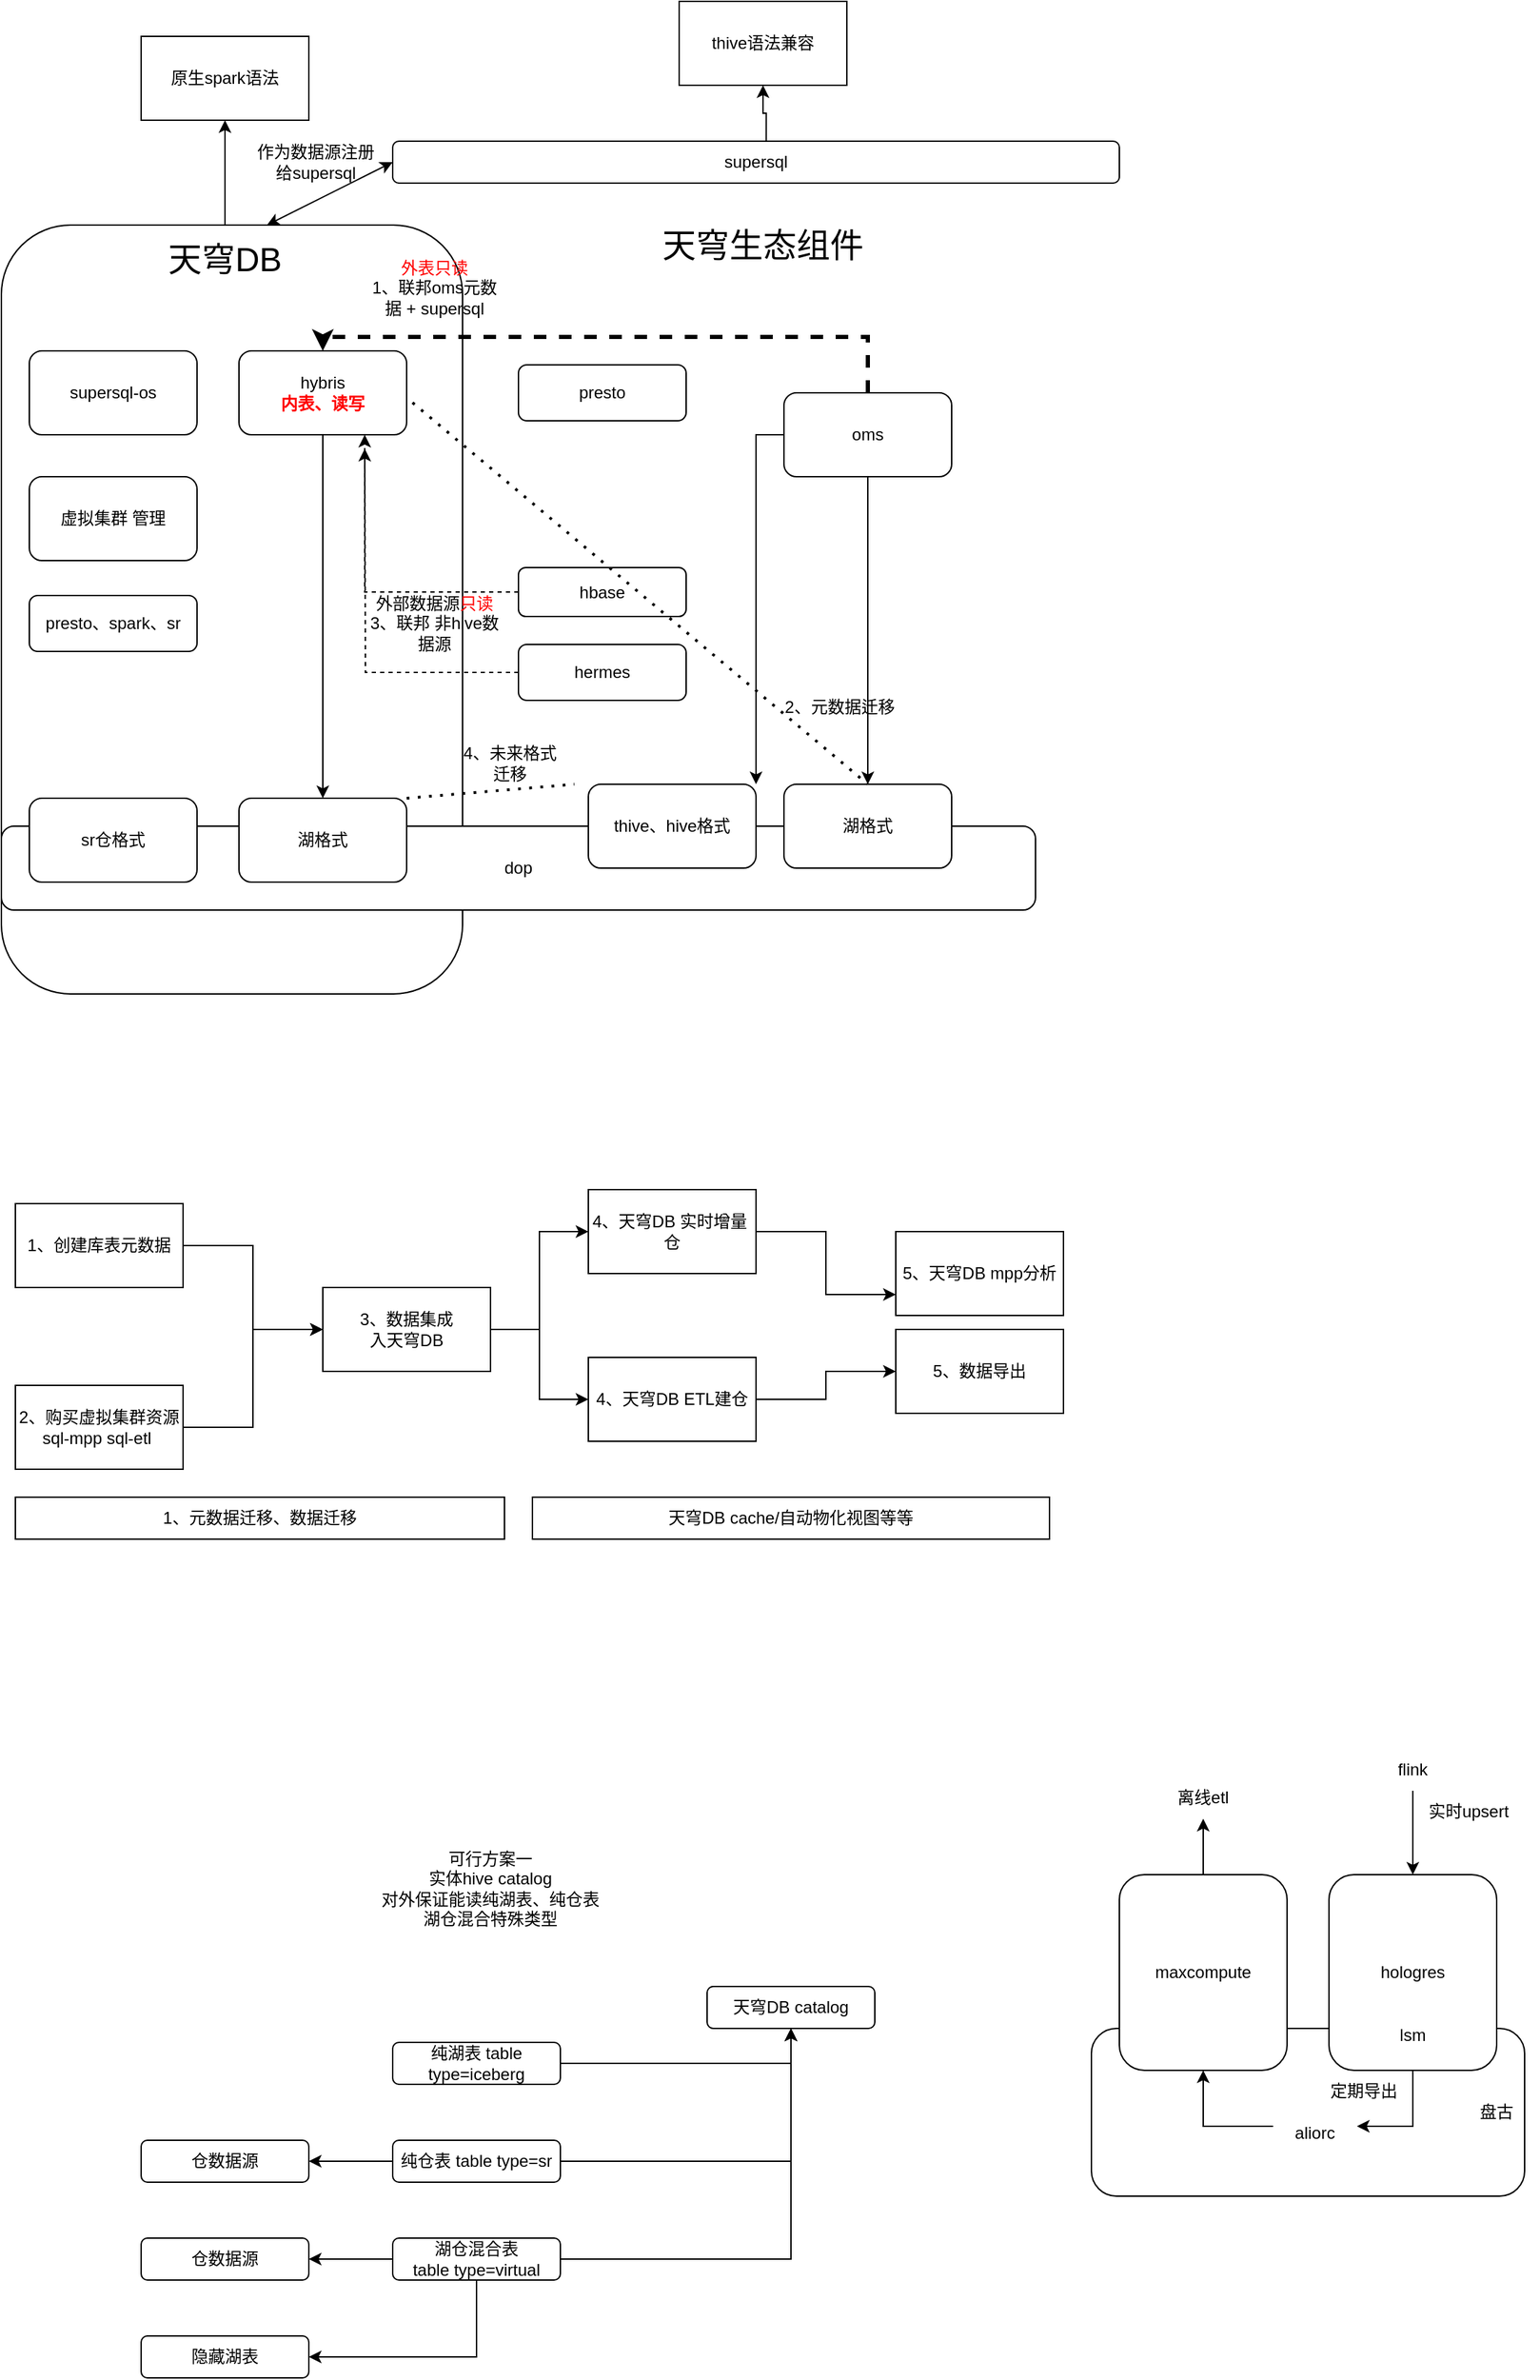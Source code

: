<mxfile version="21.6.8" type="github">
  <diagram name="Page-1" id="rwwSvc9GXQbOLDpHlsPt">
    <mxGraphModel dx="1505" dy="875" grid="1" gridSize="10" guides="1" tooltips="1" connect="1" arrows="1" fold="1" page="1" pageScale="1" pageWidth="827" pageHeight="1169" math="0" shadow="0">
      <root>
        <mxCell id="0" />
        <mxCell id="1" parent="0" />
        <mxCell id="qoSIT-62pR1oJo8wJ7Q4-85" value="" style="rounded=1;whiteSpace=wrap;html=1;" parent="1" vertex="1">
          <mxGeometry x="870" y="1630" width="310" height="120" as="geometry" />
        </mxCell>
        <mxCell id="qoSIT-62pR1oJo8wJ7Q4-1" value="" style="rounded=1;whiteSpace=wrap;html=1;align=left;" parent="1" vertex="1">
          <mxGeometry x="90" y="340" width="330" height="550" as="geometry" />
        </mxCell>
        <mxCell id="5TGqTb6MkrvqGgESXSxJ-2" value="" style="edgeStyle=orthogonalEdgeStyle;rounded=0;orthogonalLoop=1;jettySize=auto;html=1;" edge="1" parent="1" source="qoSIT-62pR1oJo8wJ7Q4-2" target="5TGqTb6MkrvqGgESXSxJ-1">
          <mxGeometry relative="1" as="geometry" />
        </mxCell>
        <mxCell id="qoSIT-62pR1oJo8wJ7Q4-2" value="&lt;font style=&quot;font-size: 24px;&quot;&gt;天穹DB&lt;/font&gt;" style="text;html=1;strokeColor=none;fillColor=none;align=center;verticalAlign=middle;whiteSpace=wrap;rounded=0;" parent="1" vertex="1">
          <mxGeometry x="190" y="340" width="120" height="50" as="geometry" />
        </mxCell>
        <mxCell id="qoSIT-62pR1oJo8wJ7Q4-16" style="edgeStyle=orthogonalEdgeStyle;rounded=0;orthogonalLoop=1;jettySize=auto;html=1;" parent="1" source="qoSIT-62pR1oJo8wJ7Q4-3" target="qoSIT-62pR1oJo8wJ7Q4-14" edge="1">
          <mxGeometry relative="1" as="geometry" />
        </mxCell>
        <mxCell id="qoSIT-62pR1oJo8wJ7Q4-3" value="hybris&lt;br&gt;&lt;b&gt;&lt;font color=&quot;#ff0000&quot;&gt;内表、读写&lt;/font&gt;&lt;/b&gt;" style="rounded=1;whiteSpace=wrap;html=1;" parent="1" vertex="1">
          <mxGeometry x="260" y="430" width="120" height="60" as="geometry" />
        </mxCell>
        <mxCell id="qoSIT-62pR1oJo8wJ7Q4-4" value="supersql-os" style="rounded=1;whiteSpace=wrap;html=1;" parent="1" vertex="1">
          <mxGeometry x="110" y="430" width="120" height="60" as="geometry" />
        </mxCell>
        <mxCell id="qoSIT-62pR1oJo8wJ7Q4-5" value="dop" style="rounded=1;whiteSpace=wrap;html=1;" parent="1" vertex="1">
          <mxGeometry x="90" y="770" width="740" height="60" as="geometry" />
        </mxCell>
        <mxCell id="qoSIT-62pR1oJo8wJ7Q4-17" style="edgeStyle=orthogonalEdgeStyle;rounded=0;orthogonalLoop=1;jettySize=auto;html=1;entryX=1;entryY=0;entryDx=0;entryDy=0;" parent="1" source="qoSIT-62pR1oJo8wJ7Q4-6" target="qoSIT-62pR1oJo8wJ7Q4-12" edge="1">
          <mxGeometry relative="1" as="geometry" />
        </mxCell>
        <mxCell id="qoSIT-62pR1oJo8wJ7Q4-19" style="edgeStyle=orthogonalEdgeStyle;rounded=0;orthogonalLoop=1;jettySize=auto;html=1;" parent="1" source="qoSIT-62pR1oJo8wJ7Q4-6" target="qoSIT-62pR1oJo8wJ7Q4-18" edge="1">
          <mxGeometry relative="1" as="geometry" />
        </mxCell>
        <mxCell id="qoSIT-62pR1oJo8wJ7Q4-26" style="edgeStyle=orthogonalEdgeStyle;rounded=0;orthogonalLoop=1;jettySize=auto;html=1;entryX=0.5;entryY=0;entryDx=0;entryDy=0;strokeWidth=3;dashed=1;" parent="1" source="qoSIT-62pR1oJo8wJ7Q4-6" target="qoSIT-62pR1oJo8wJ7Q4-3" edge="1">
          <mxGeometry relative="1" as="geometry">
            <Array as="points">
              <mxPoint x="710" y="420" />
              <mxPoint x="320" y="420" />
            </Array>
          </mxGeometry>
        </mxCell>
        <mxCell id="qoSIT-62pR1oJo8wJ7Q4-6" value="oms" style="rounded=1;whiteSpace=wrap;html=1;" parent="1" vertex="1">
          <mxGeometry x="650" y="460" width="120" height="60" as="geometry" />
        </mxCell>
        <mxCell id="qoSIT-62pR1oJo8wJ7Q4-7" value="supersql" style="rounded=1;whiteSpace=wrap;html=1;" parent="1" vertex="1">
          <mxGeometry x="370" y="280" width="520" height="30" as="geometry" />
        </mxCell>
        <mxCell id="qoSIT-62pR1oJo8wJ7Q4-10" value="presto" style="rounded=1;whiteSpace=wrap;html=1;" parent="1" vertex="1">
          <mxGeometry x="460" y="440" width="120" height="40" as="geometry" />
        </mxCell>
        <mxCell id="qoSIT-62pR1oJo8wJ7Q4-12" value="thive、hive格式" style="rounded=1;whiteSpace=wrap;html=1;" parent="1" vertex="1">
          <mxGeometry x="510" y="740" width="120" height="60" as="geometry" />
        </mxCell>
        <mxCell id="qoSIT-62pR1oJo8wJ7Q4-14" value="湖格式" style="rounded=1;whiteSpace=wrap;html=1;" parent="1" vertex="1">
          <mxGeometry x="260" y="750" width="120" height="60" as="geometry" />
        </mxCell>
        <mxCell id="5TGqTb6MkrvqGgESXSxJ-4" value="" style="edgeStyle=orthogonalEdgeStyle;rounded=0;orthogonalLoop=1;jettySize=auto;html=1;exitX=0.514;exitY=0;exitDx=0;exitDy=0;exitPerimeter=0;" edge="1" parent="1" source="qoSIT-62pR1oJo8wJ7Q4-7" target="5TGqTb6MkrvqGgESXSxJ-3">
          <mxGeometry relative="1" as="geometry" />
        </mxCell>
        <mxCell id="qoSIT-62pR1oJo8wJ7Q4-15" value="&lt;font style=&quot;font-size: 24px;&quot;&gt;天穹生态组件&lt;/font&gt;" style="text;html=1;strokeColor=none;fillColor=none;align=center;verticalAlign=middle;whiteSpace=wrap;rounded=0;" parent="1" vertex="1">
          <mxGeometry x="560" y="330" width="150" height="50" as="geometry" />
        </mxCell>
        <mxCell id="qoSIT-62pR1oJo8wJ7Q4-18" value="湖格式" style="rounded=1;whiteSpace=wrap;html=1;" parent="1" vertex="1">
          <mxGeometry x="650" y="740" width="120" height="60" as="geometry" />
        </mxCell>
        <mxCell id="qoSIT-62pR1oJo8wJ7Q4-33" value="" style="edgeStyle=orthogonalEdgeStyle;rounded=0;orthogonalLoop=1;jettySize=auto;html=1;dashed=1;" parent="1" source="qoSIT-62pR1oJo8wJ7Q4-21" edge="1">
          <mxGeometry relative="1" as="geometry">
            <mxPoint x="350" y="500" as="targetPoint" />
          </mxGeometry>
        </mxCell>
        <mxCell id="qoSIT-62pR1oJo8wJ7Q4-21" value="hermes" style="rounded=1;whiteSpace=wrap;html=1;" parent="1" vertex="1">
          <mxGeometry x="460" y="640" width="120" height="40" as="geometry" />
        </mxCell>
        <mxCell id="qoSIT-62pR1oJo8wJ7Q4-32" style="edgeStyle=orthogonalEdgeStyle;rounded=0;orthogonalLoop=1;jettySize=auto;html=1;entryX=0.75;entryY=1;entryDx=0;entryDy=0;dashed=1;" parent="1" source="qoSIT-62pR1oJo8wJ7Q4-22" target="qoSIT-62pR1oJo8wJ7Q4-3" edge="1">
          <mxGeometry relative="1" as="geometry" />
        </mxCell>
        <mxCell id="qoSIT-62pR1oJo8wJ7Q4-22" value="hbase" style="rounded=1;whiteSpace=wrap;html=1;" parent="1" vertex="1">
          <mxGeometry x="460" y="585" width="120" height="35" as="geometry" />
        </mxCell>
        <mxCell id="qoSIT-62pR1oJo8wJ7Q4-23" value="虚拟集群 管理" style="rounded=1;whiteSpace=wrap;html=1;" parent="1" vertex="1">
          <mxGeometry x="110" y="520" width="120" height="60" as="geometry" />
        </mxCell>
        <mxCell id="qoSIT-62pR1oJo8wJ7Q4-25" value="&lt;font color=&quot;#ff0000&quot;&gt;外表只读&lt;/font&gt;&lt;br&gt;1、联邦oms元数据 + supersql" style="text;html=1;strokeColor=none;fillColor=none;align=center;verticalAlign=middle;whiteSpace=wrap;rounded=0;" parent="1" vertex="1">
          <mxGeometry x="350" y="370" width="100" height="30" as="geometry" />
        </mxCell>
        <mxCell id="qoSIT-62pR1oJo8wJ7Q4-27" value="" style="endArrow=none;dashed=1;html=1;dashPattern=1 3;strokeWidth=2;rounded=0;exitX=1.035;exitY=0.617;exitDx=0;exitDy=0;exitPerimeter=0;" parent="1" source="qoSIT-62pR1oJo8wJ7Q4-3" edge="1">
          <mxGeometry width="50" height="50" relative="1" as="geometry">
            <mxPoint x="390" y="690" as="sourcePoint" />
            <mxPoint x="710" y="740" as="targetPoint" />
          </mxGeometry>
        </mxCell>
        <mxCell id="qoSIT-62pR1oJo8wJ7Q4-29" value="" style="endArrow=none;dashed=1;html=1;dashPattern=1 3;strokeWidth=2;rounded=0;exitX=1;exitY=0;exitDx=0;exitDy=0;" parent="1" source="qoSIT-62pR1oJo8wJ7Q4-14" edge="1">
          <mxGeometry width="50" height="50" relative="1" as="geometry">
            <mxPoint x="190" y="477" as="sourcePoint" />
            <mxPoint x="500" y="740" as="targetPoint" />
          </mxGeometry>
        </mxCell>
        <mxCell id="qoSIT-62pR1oJo8wJ7Q4-30" value="2、元数据迁移" style="text;html=1;strokeColor=none;fillColor=none;align=center;verticalAlign=middle;whiteSpace=wrap;rounded=0;" parent="1" vertex="1">
          <mxGeometry x="620" y="670" width="140" height="30" as="geometry" />
        </mxCell>
        <mxCell id="qoSIT-62pR1oJo8wJ7Q4-31" value="4、未来格式迁移" style="text;html=1;strokeColor=none;fillColor=none;align=center;verticalAlign=middle;whiteSpace=wrap;rounded=0;" parent="1" vertex="1">
          <mxGeometry x="414" y="710" width="80" height="30" as="geometry" />
        </mxCell>
        <mxCell id="qoSIT-62pR1oJo8wJ7Q4-34" value="外部数据源&lt;font color=&quot;#ff0000&quot;&gt;只读&lt;/font&gt;&lt;br&gt;3、联邦 非hive数据源" style="text;html=1;strokeColor=none;fillColor=none;align=center;verticalAlign=middle;whiteSpace=wrap;rounded=0;" parent="1" vertex="1">
          <mxGeometry x="350" y="610" width="100" height="30" as="geometry" />
        </mxCell>
        <mxCell id="qoSIT-62pR1oJo8wJ7Q4-35" value="presto、spark、sr" style="rounded=1;whiteSpace=wrap;html=1;" parent="1" vertex="1">
          <mxGeometry x="110" y="605" width="120" height="40" as="geometry" />
        </mxCell>
        <mxCell id="qoSIT-62pR1oJo8wJ7Q4-45" style="edgeStyle=orthogonalEdgeStyle;rounded=0;orthogonalLoop=1;jettySize=auto;html=1;entryX=0;entryY=0.5;entryDx=0;entryDy=0;" parent="1" source="qoSIT-62pR1oJo8wJ7Q4-36" target="qoSIT-62pR1oJo8wJ7Q4-39" edge="1">
          <mxGeometry relative="1" as="geometry" />
        </mxCell>
        <mxCell id="qoSIT-62pR1oJo8wJ7Q4-36" value="1、创建库表元数据" style="rounded=0;whiteSpace=wrap;html=1;" parent="1" vertex="1">
          <mxGeometry x="100" y="1040" width="120" height="60" as="geometry" />
        </mxCell>
        <mxCell id="qoSIT-62pR1oJo8wJ7Q4-46" style="edgeStyle=orthogonalEdgeStyle;rounded=0;orthogonalLoop=1;jettySize=auto;html=1;entryX=0;entryY=0.5;entryDx=0;entryDy=0;" parent="1" source="qoSIT-62pR1oJo8wJ7Q4-38" target="qoSIT-62pR1oJo8wJ7Q4-39" edge="1">
          <mxGeometry relative="1" as="geometry" />
        </mxCell>
        <mxCell id="qoSIT-62pR1oJo8wJ7Q4-38" value="2、购买虚拟集群资源&lt;br&gt;sql-mpp sql-etl&amp;nbsp;" style="rounded=0;whiteSpace=wrap;html=1;" parent="1" vertex="1">
          <mxGeometry x="100" y="1170" width="120" height="60" as="geometry" />
        </mxCell>
        <mxCell id="qoSIT-62pR1oJo8wJ7Q4-47" style="edgeStyle=orthogonalEdgeStyle;rounded=0;orthogonalLoop=1;jettySize=auto;html=1;entryX=0;entryY=0.5;entryDx=0;entryDy=0;" parent="1" source="qoSIT-62pR1oJo8wJ7Q4-39" target="qoSIT-62pR1oJo8wJ7Q4-41" edge="1">
          <mxGeometry relative="1" as="geometry" />
        </mxCell>
        <mxCell id="qoSIT-62pR1oJo8wJ7Q4-48" style="edgeStyle=orthogonalEdgeStyle;rounded=0;orthogonalLoop=1;jettySize=auto;html=1;entryX=0;entryY=0.5;entryDx=0;entryDy=0;" parent="1" source="qoSIT-62pR1oJo8wJ7Q4-39" target="qoSIT-62pR1oJo8wJ7Q4-40" edge="1">
          <mxGeometry relative="1" as="geometry" />
        </mxCell>
        <mxCell id="qoSIT-62pR1oJo8wJ7Q4-39" value="3、数据集成&lt;br&gt;入天穹DB" style="rounded=0;whiteSpace=wrap;html=1;" parent="1" vertex="1">
          <mxGeometry x="320" y="1100" width="120" height="60" as="geometry" />
        </mxCell>
        <mxCell id="qoSIT-62pR1oJo8wJ7Q4-50" style="edgeStyle=orthogonalEdgeStyle;rounded=0;orthogonalLoop=1;jettySize=auto;html=1;" parent="1" source="qoSIT-62pR1oJo8wJ7Q4-40" target="qoSIT-62pR1oJo8wJ7Q4-52" edge="1">
          <mxGeometry relative="1" as="geometry" />
        </mxCell>
        <mxCell id="qoSIT-62pR1oJo8wJ7Q4-40" value="4、天穹DB ETL建仓" style="rounded=0;whiteSpace=wrap;html=1;" parent="1" vertex="1">
          <mxGeometry x="510" y="1150" width="120" height="60" as="geometry" />
        </mxCell>
        <mxCell id="qoSIT-62pR1oJo8wJ7Q4-49" style="edgeStyle=orthogonalEdgeStyle;rounded=0;orthogonalLoop=1;jettySize=auto;html=1;entryX=0;entryY=0.75;entryDx=0;entryDy=0;" parent="1" source="qoSIT-62pR1oJo8wJ7Q4-41" target="qoSIT-62pR1oJo8wJ7Q4-42" edge="1">
          <mxGeometry relative="1" as="geometry">
            <Array as="points">
              <mxPoint x="680" y="1060" />
              <mxPoint x="680" y="1105" />
            </Array>
          </mxGeometry>
        </mxCell>
        <mxCell id="qoSIT-62pR1oJo8wJ7Q4-41" value="4、天穹DB 实时增量&amp;nbsp;&lt;br&gt;仓" style="rounded=0;whiteSpace=wrap;html=1;" parent="1" vertex="1">
          <mxGeometry x="510" y="1030" width="120" height="60" as="geometry" />
        </mxCell>
        <mxCell id="qoSIT-62pR1oJo8wJ7Q4-42" value="5、天穹DB mpp分析" style="rounded=0;whiteSpace=wrap;html=1;" parent="1" vertex="1">
          <mxGeometry x="730" y="1060" width="120" height="60" as="geometry" />
        </mxCell>
        <mxCell id="qoSIT-62pR1oJo8wJ7Q4-43" value="天穹DB cache/自动物化视图等等" style="rounded=0;whiteSpace=wrap;html=1;" parent="1" vertex="1">
          <mxGeometry x="470" y="1250" width="370" height="30" as="geometry" />
        </mxCell>
        <mxCell id="qoSIT-62pR1oJo8wJ7Q4-51" value="1、元数据迁移、数据迁移" style="rounded=0;whiteSpace=wrap;html=1;" parent="1" vertex="1">
          <mxGeometry x="100" y="1250" width="350" height="30" as="geometry" />
        </mxCell>
        <mxCell id="qoSIT-62pR1oJo8wJ7Q4-52" value="5、数据导出" style="rounded=0;whiteSpace=wrap;html=1;" parent="1" vertex="1">
          <mxGeometry x="730" y="1130" width="120" height="60" as="geometry" />
        </mxCell>
        <mxCell id="qoSIT-62pR1oJo8wJ7Q4-53" value="天穹DB catalog" style="rounded=1;whiteSpace=wrap;html=1;" parent="1" vertex="1">
          <mxGeometry x="595" y="1600" width="120" height="30" as="geometry" />
        </mxCell>
        <mxCell id="qoSIT-62pR1oJo8wJ7Q4-57" style="edgeStyle=orthogonalEdgeStyle;rounded=0;orthogonalLoop=1;jettySize=auto;html=1;entryX=0.5;entryY=1;entryDx=0;entryDy=0;" parent="1" source="qoSIT-62pR1oJo8wJ7Q4-56" target="qoSIT-62pR1oJo8wJ7Q4-53" edge="1">
          <mxGeometry relative="1" as="geometry" />
        </mxCell>
        <mxCell id="qoSIT-62pR1oJo8wJ7Q4-56" value="纯湖表 table type=iceberg" style="rounded=1;whiteSpace=wrap;html=1;" parent="1" vertex="1">
          <mxGeometry x="370" y="1640" width="120" height="30" as="geometry" />
        </mxCell>
        <mxCell id="qoSIT-62pR1oJo8wJ7Q4-59" style="edgeStyle=orthogonalEdgeStyle;rounded=0;orthogonalLoop=1;jettySize=auto;html=1;entryX=0.5;entryY=1;entryDx=0;entryDy=0;" parent="1" source="qoSIT-62pR1oJo8wJ7Q4-58" target="qoSIT-62pR1oJo8wJ7Q4-53" edge="1">
          <mxGeometry relative="1" as="geometry" />
        </mxCell>
        <mxCell id="qoSIT-62pR1oJo8wJ7Q4-60" style="edgeStyle=orthogonalEdgeStyle;rounded=0;orthogonalLoop=1;jettySize=auto;html=1;" parent="1" source="qoSIT-62pR1oJo8wJ7Q4-58" target="qoSIT-62pR1oJo8wJ7Q4-61" edge="1">
          <mxGeometry relative="1" as="geometry">
            <mxPoint x="270" y="1725" as="targetPoint" />
          </mxGeometry>
        </mxCell>
        <mxCell id="qoSIT-62pR1oJo8wJ7Q4-58" value="纯仓表 table type=sr" style="rounded=1;whiteSpace=wrap;html=1;" parent="1" vertex="1">
          <mxGeometry x="370" y="1710" width="120" height="30" as="geometry" />
        </mxCell>
        <mxCell id="qoSIT-62pR1oJo8wJ7Q4-61" value="仓数据源" style="rounded=1;whiteSpace=wrap;html=1;" parent="1" vertex="1">
          <mxGeometry x="190" y="1710" width="120" height="30" as="geometry" />
        </mxCell>
        <mxCell id="qoSIT-62pR1oJo8wJ7Q4-63" style="edgeStyle=orthogonalEdgeStyle;rounded=0;orthogonalLoop=1;jettySize=auto;html=1;entryX=0.5;entryY=1;entryDx=0;entryDy=0;" parent="1" source="qoSIT-62pR1oJo8wJ7Q4-62" target="qoSIT-62pR1oJo8wJ7Q4-53" edge="1">
          <mxGeometry relative="1" as="geometry" />
        </mxCell>
        <mxCell id="qoSIT-62pR1oJo8wJ7Q4-64" style="edgeStyle=orthogonalEdgeStyle;rounded=0;orthogonalLoop=1;jettySize=auto;html=1;" parent="1" source="qoSIT-62pR1oJo8wJ7Q4-62" edge="1">
          <mxGeometry relative="1" as="geometry">
            <mxPoint x="310" y="1795" as="targetPoint" />
          </mxGeometry>
        </mxCell>
        <mxCell id="qoSIT-62pR1oJo8wJ7Q4-65" style="edgeStyle=orthogonalEdgeStyle;rounded=0;orthogonalLoop=1;jettySize=auto;html=1;entryX=1;entryY=0.5;entryDx=0;entryDy=0;" parent="1" source="qoSIT-62pR1oJo8wJ7Q4-62" target="qoSIT-62pR1oJo8wJ7Q4-67" edge="1">
          <mxGeometry relative="1" as="geometry">
            <mxPoint x="380" y="1960.556" as="targetPoint" />
            <Array as="points">
              <mxPoint x="430" y="1865" />
            </Array>
          </mxGeometry>
        </mxCell>
        <mxCell id="qoSIT-62pR1oJo8wJ7Q4-62" value="湖仓混合表&lt;br&gt;table type=virtual" style="rounded=1;whiteSpace=wrap;html=1;" parent="1" vertex="1">
          <mxGeometry x="370" y="1780" width="120" height="30" as="geometry" />
        </mxCell>
        <mxCell id="qoSIT-62pR1oJo8wJ7Q4-66" value="仓数据源" style="rounded=1;whiteSpace=wrap;html=1;" parent="1" vertex="1">
          <mxGeometry x="190" y="1780" width="120" height="30" as="geometry" />
        </mxCell>
        <mxCell id="qoSIT-62pR1oJo8wJ7Q4-67" value="隐藏湖表" style="rounded=1;whiteSpace=wrap;html=1;" parent="1" vertex="1">
          <mxGeometry x="190" y="1850" width="120" height="30" as="geometry" />
        </mxCell>
        <mxCell id="qoSIT-62pR1oJo8wJ7Q4-68" value="可行方案一&lt;br&gt;实体hive catalog&lt;br&gt;对外保证能读纯湖表、纯仓表&lt;br&gt;湖仓混合特殊类型" style="text;html=1;strokeColor=none;fillColor=none;align=center;verticalAlign=middle;whiteSpace=wrap;rounded=0;" parent="1" vertex="1">
          <mxGeometry x="350" y="1490" width="180" height="80" as="geometry" />
        </mxCell>
        <mxCell id="qoSIT-62pR1oJo8wJ7Q4-83" style="edgeStyle=orthogonalEdgeStyle;rounded=0;orthogonalLoop=1;jettySize=auto;html=1;" parent="1" source="qoSIT-62pR1oJo8wJ7Q4-73" target="qoSIT-62pR1oJo8wJ7Q4-84" edge="1">
          <mxGeometry relative="1" as="geometry">
            <mxPoint x="930" y="1460" as="targetPoint" />
          </mxGeometry>
        </mxCell>
        <mxCell id="qoSIT-62pR1oJo8wJ7Q4-73" value="maxcompute" style="rounded=1;whiteSpace=wrap;html=1;" parent="1" vertex="1">
          <mxGeometry x="890" y="1520" width="120" height="140" as="geometry" />
        </mxCell>
        <mxCell id="qoSIT-62pR1oJo8wJ7Q4-77" style="edgeStyle=orthogonalEdgeStyle;rounded=0;orthogonalLoop=1;jettySize=auto;html=1;" parent="1" source="qoSIT-62pR1oJo8wJ7Q4-74" target="qoSIT-62pR1oJo8wJ7Q4-78" edge="1">
          <mxGeometry relative="1" as="geometry">
            <mxPoint x="1100" y="1720" as="targetPoint" />
            <Array as="points">
              <mxPoint x="1100" y="1700" />
            </Array>
          </mxGeometry>
        </mxCell>
        <mxCell id="qoSIT-62pR1oJo8wJ7Q4-74" value="hologres" style="rounded=1;whiteSpace=wrap;html=1;" parent="1" vertex="1">
          <mxGeometry x="1040" y="1520" width="120" height="140" as="geometry" />
        </mxCell>
        <mxCell id="qoSIT-62pR1oJo8wJ7Q4-76" style="edgeStyle=orthogonalEdgeStyle;rounded=0;orthogonalLoop=1;jettySize=auto;html=1;" parent="1" source="qoSIT-62pR1oJo8wJ7Q4-75" target="qoSIT-62pR1oJo8wJ7Q4-74" edge="1">
          <mxGeometry relative="1" as="geometry" />
        </mxCell>
        <mxCell id="qoSIT-62pR1oJo8wJ7Q4-75" value="flink" style="text;html=1;strokeColor=none;fillColor=none;align=center;verticalAlign=middle;whiteSpace=wrap;rounded=0;" parent="1" vertex="1">
          <mxGeometry x="1070" y="1430" width="60" height="30" as="geometry" />
        </mxCell>
        <mxCell id="qoSIT-62pR1oJo8wJ7Q4-80" style="edgeStyle=orthogonalEdgeStyle;rounded=0;orthogonalLoop=1;jettySize=auto;html=1;entryX=0.5;entryY=1;entryDx=0;entryDy=0;" parent="1" source="qoSIT-62pR1oJo8wJ7Q4-78" target="qoSIT-62pR1oJo8wJ7Q4-73" edge="1">
          <mxGeometry relative="1" as="geometry">
            <Array as="points">
              <mxPoint x="950" y="1700" />
            </Array>
          </mxGeometry>
        </mxCell>
        <mxCell id="qoSIT-62pR1oJo8wJ7Q4-78" value="aliorc" style="text;html=1;strokeColor=none;fillColor=none;align=center;verticalAlign=middle;whiteSpace=wrap;rounded=0;" parent="1" vertex="1">
          <mxGeometry x="1000" y="1690" width="60" height="30" as="geometry" />
        </mxCell>
        <mxCell id="qoSIT-62pR1oJo8wJ7Q4-81" value="定期导出" style="text;html=1;strokeColor=none;fillColor=none;align=center;verticalAlign=middle;whiteSpace=wrap;rounded=0;" parent="1" vertex="1">
          <mxGeometry x="1030" y="1660" width="70" height="30" as="geometry" />
        </mxCell>
        <mxCell id="qoSIT-62pR1oJo8wJ7Q4-82" value="实时upsert" style="text;html=1;strokeColor=none;fillColor=none;align=center;verticalAlign=middle;whiteSpace=wrap;rounded=0;" parent="1" vertex="1">
          <mxGeometry x="1110" y="1460" width="60" height="30" as="geometry" />
        </mxCell>
        <mxCell id="qoSIT-62pR1oJo8wJ7Q4-84" value="离线etl" style="text;html=1;strokeColor=none;fillColor=none;align=center;verticalAlign=middle;whiteSpace=wrap;rounded=0;" parent="1" vertex="1">
          <mxGeometry x="920" y="1450" width="60" height="30" as="geometry" />
        </mxCell>
        <mxCell id="qoSIT-62pR1oJo8wJ7Q4-86" value="盘古" style="text;html=1;strokeColor=none;fillColor=none;align=center;verticalAlign=middle;whiteSpace=wrap;rounded=0;" parent="1" vertex="1">
          <mxGeometry x="1130" y="1675" width="60" height="30" as="geometry" />
        </mxCell>
        <mxCell id="qoSIT-62pR1oJo8wJ7Q4-87" value="lsm" style="text;html=1;strokeColor=none;fillColor=none;align=center;verticalAlign=middle;whiteSpace=wrap;rounded=0;" parent="1" vertex="1">
          <mxGeometry x="1070" y="1620" width="60" height="30" as="geometry" />
        </mxCell>
        <mxCell id="5TGqTb6MkrvqGgESXSxJ-1" value="原生spark语法" style="whiteSpace=wrap;html=1;" vertex="1" parent="1">
          <mxGeometry x="190" y="205" width="120" height="60" as="geometry" />
        </mxCell>
        <mxCell id="5TGqTb6MkrvqGgESXSxJ-3" value="thive语法兼容" style="whiteSpace=wrap;html=1;" vertex="1" parent="1">
          <mxGeometry x="575" y="180" width="120" height="60" as="geometry" />
        </mxCell>
        <mxCell id="5TGqTb6MkrvqGgESXSxJ-5" value="sr仓格式" style="rounded=1;whiteSpace=wrap;html=1;" vertex="1" parent="1">
          <mxGeometry x="110" y="750" width="120" height="60" as="geometry" />
        </mxCell>
        <mxCell id="5TGqTb6MkrvqGgESXSxJ-7" value="作为数据源注册给supersql" style="text;html=1;strokeColor=none;fillColor=none;align=center;verticalAlign=middle;whiteSpace=wrap;rounded=0;" vertex="1" parent="1">
          <mxGeometry x="270" y="280" width="90" height="30" as="geometry" />
        </mxCell>
        <mxCell id="5TGqTb6MkrvqGgESXSxJ-8" value="" style="endArrow=classic;startArrow=classic;html=1;rounded=0;entryX=0;entryY=0.5;entryDx=0;entryDy=0;" edge="1" parent="1" target="qoSIT-62pR1oJo8wJ7Q4-7">
          <mxGeometry width="50" height="50" relative="1" as="geometry">
            <mxPoint x="280" y="340" as="sourcePoint" />
            <mxPoint x="330" y="290" as="targetPoint" />
          </mxGeometry>
        </mxCell>
      </root>
    </mxGraphModel>
  </diagram>
</mxfile>
